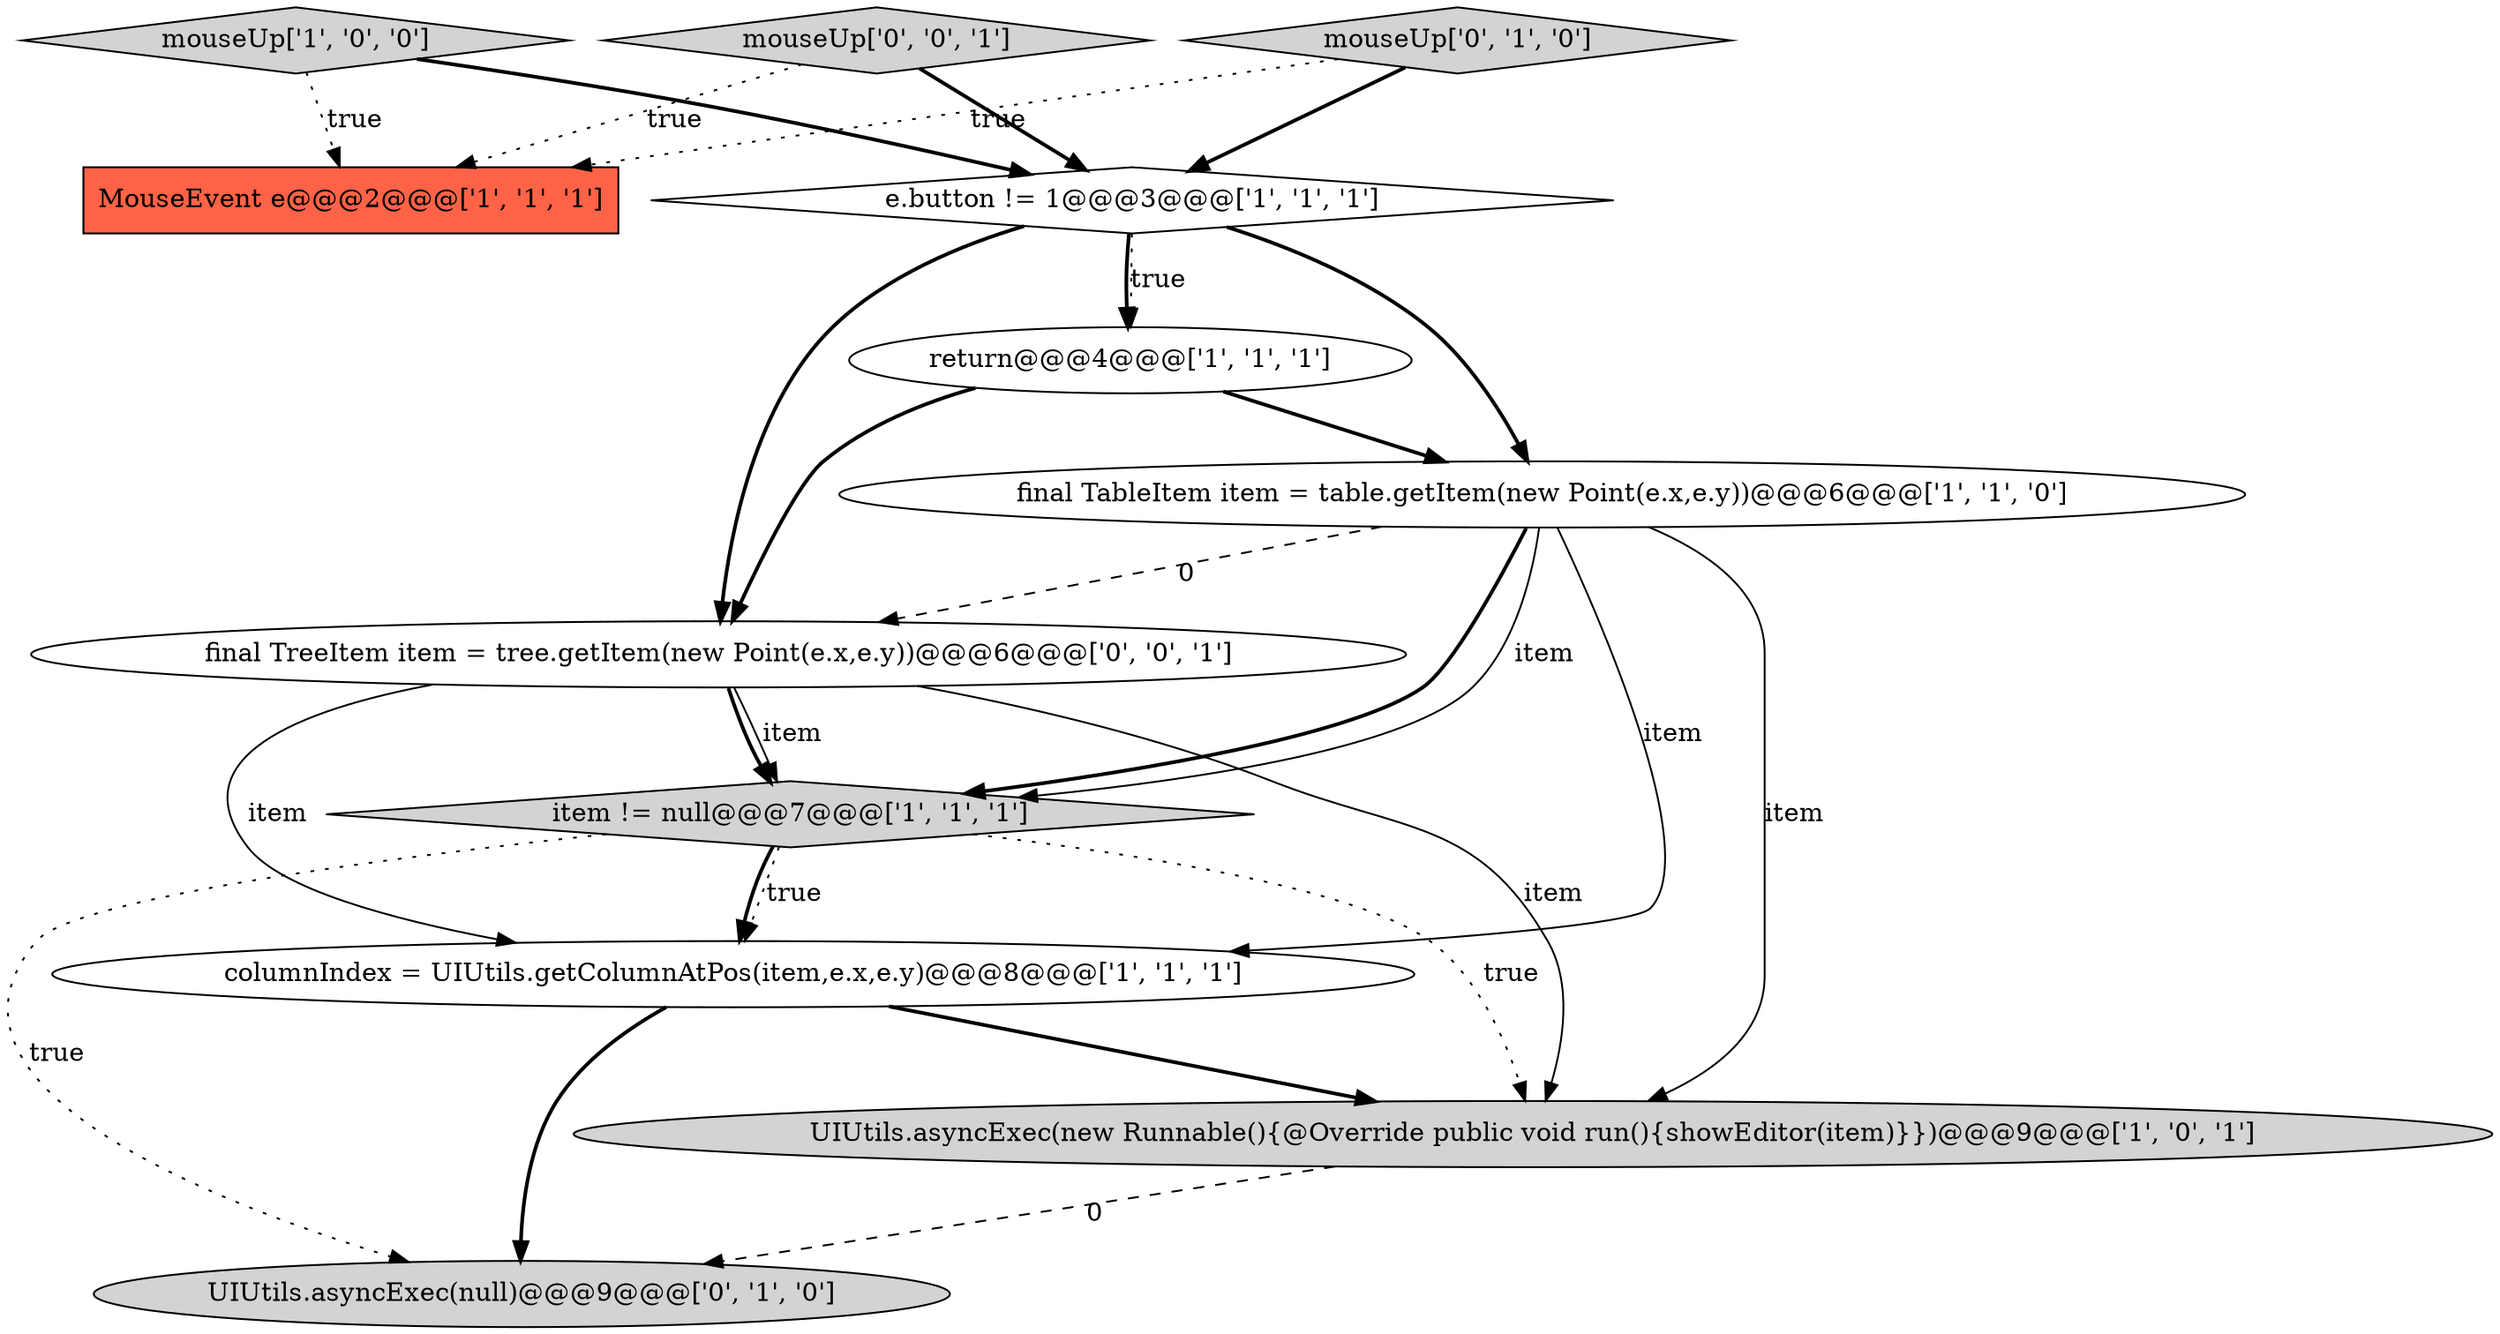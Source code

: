 digraph {
1 [style = filled, label = "e.button != 1@@@3@@@['1', '1', '1']", fillcolor = white, shape = diamond image = "AAA0AAABBB1BBB"];
0 [style = filled, label = "final TableItem item = table.getItem(new Point(e.x,e.y))@@@6@@@['1', '1', '0']", fillcolor = white, shape = ellipse image = "AAA0AAABBB1BBB"];
2 [style = filled, label = "mouseUp['1', '0', '0']", fillcolor = lightgray, shape = diamond image = "AAA0AAABBB1BBB"];
7 [style = filled, label = "item != null@@@7@@@['1', '1', '1']", fillcolor = lightgray, shape = diamond image = "AAA0AAABBB1BBB"];
11 [style = filled, label = "final TreeItem item = tree.getItem(new Point(e.x,e.y))@@@6@@@['0', '0', '1']", fillcolor = white, shape = ellipse image = "AAA0AAABBB3BBB"];
6 [style = filled, label = "columnIndex = UIUtils.getColumnAtPos(item,e.x,e.y)@@@8@@@['1', '1', '1']", fillcolor = white, shape = ellipse image = "AAA0AAABBB1BBB"];
3 [style = filled, label = "return@@@4@@@['1', '1', '1']", fillcolor = white, shape = ellipse image = "AAA0AAABBB1BBB"];
4 [style = filled, label = "UIUtils.asyncExec(new Runnable(){@Override public void run(){showEditor(item)}})@@@9@@@['1', '0', '1']", fillcolor = lightgray, shape = ellipse image = "AAA0AAABBB1BBB"];
5 [style = filled, label = "MouseEvent e@@@2@@@['1', '1', '1']", fillcolor = tomato, shape = box image = "AAA0AAABBB1BBB"];
8 [style = filled, label = "mouseUp['0', '1', '0']", fillcolor = lightgray, shape = diamond image = "AAA0AAABBB2BBB"];
10 [style = filled, label = "mouseUp['0', '0', '1']", fillcolor = lightgray, shape = diamond image = "AAA0AAABBB3BBB"];
9 [style = filled, label = "UIUtils.asyncExec(null)@@@9@@@['0', '1', '0']", fillcolor = lightgray, shape = ellipse image = "AAA1AAABBB2BBB"];
7->4 [style = dotted, label="true"];
3->11 [style = bold, label=""];
0->4 [style = solid, label="item"];
6->4 [style = bold, label=""];
11->4 [style = solid, label="item"];
4->9 [style = dashed, label="0"];
0->7 [style = bold, label=""];
2->5 [style = dotted, label="true"];
7->6 [style = bold, label=""];
0->6 [style = solid, label="item"];
7->9 [style = dotted, label="true"];
0->7 [style = solid, label="item"];
11->7 [style = bold, label=""];
6->9 [style = bold, label=""];
8->1 [style = bold, label=""];
1->11 [style = bold, label=""];
10->1 [style = bold, label=""];
1->3 [style = dotted, label="true"];
1->3 [style = bold, label=""];
0->11 [style = dashed, label="0"];
11->6 [style = solid, label="item"];
3->0 [style = bold, label=""];
2->1 [style = bold, label=""];
8->5 [style = dotted, label="true"];
11->7 [style = solid, label="item"];
10->5 [style = dotted, label="true"];
1->0 [style = bold, label=""];
7->6 [style = dotted, label="true"];
}

